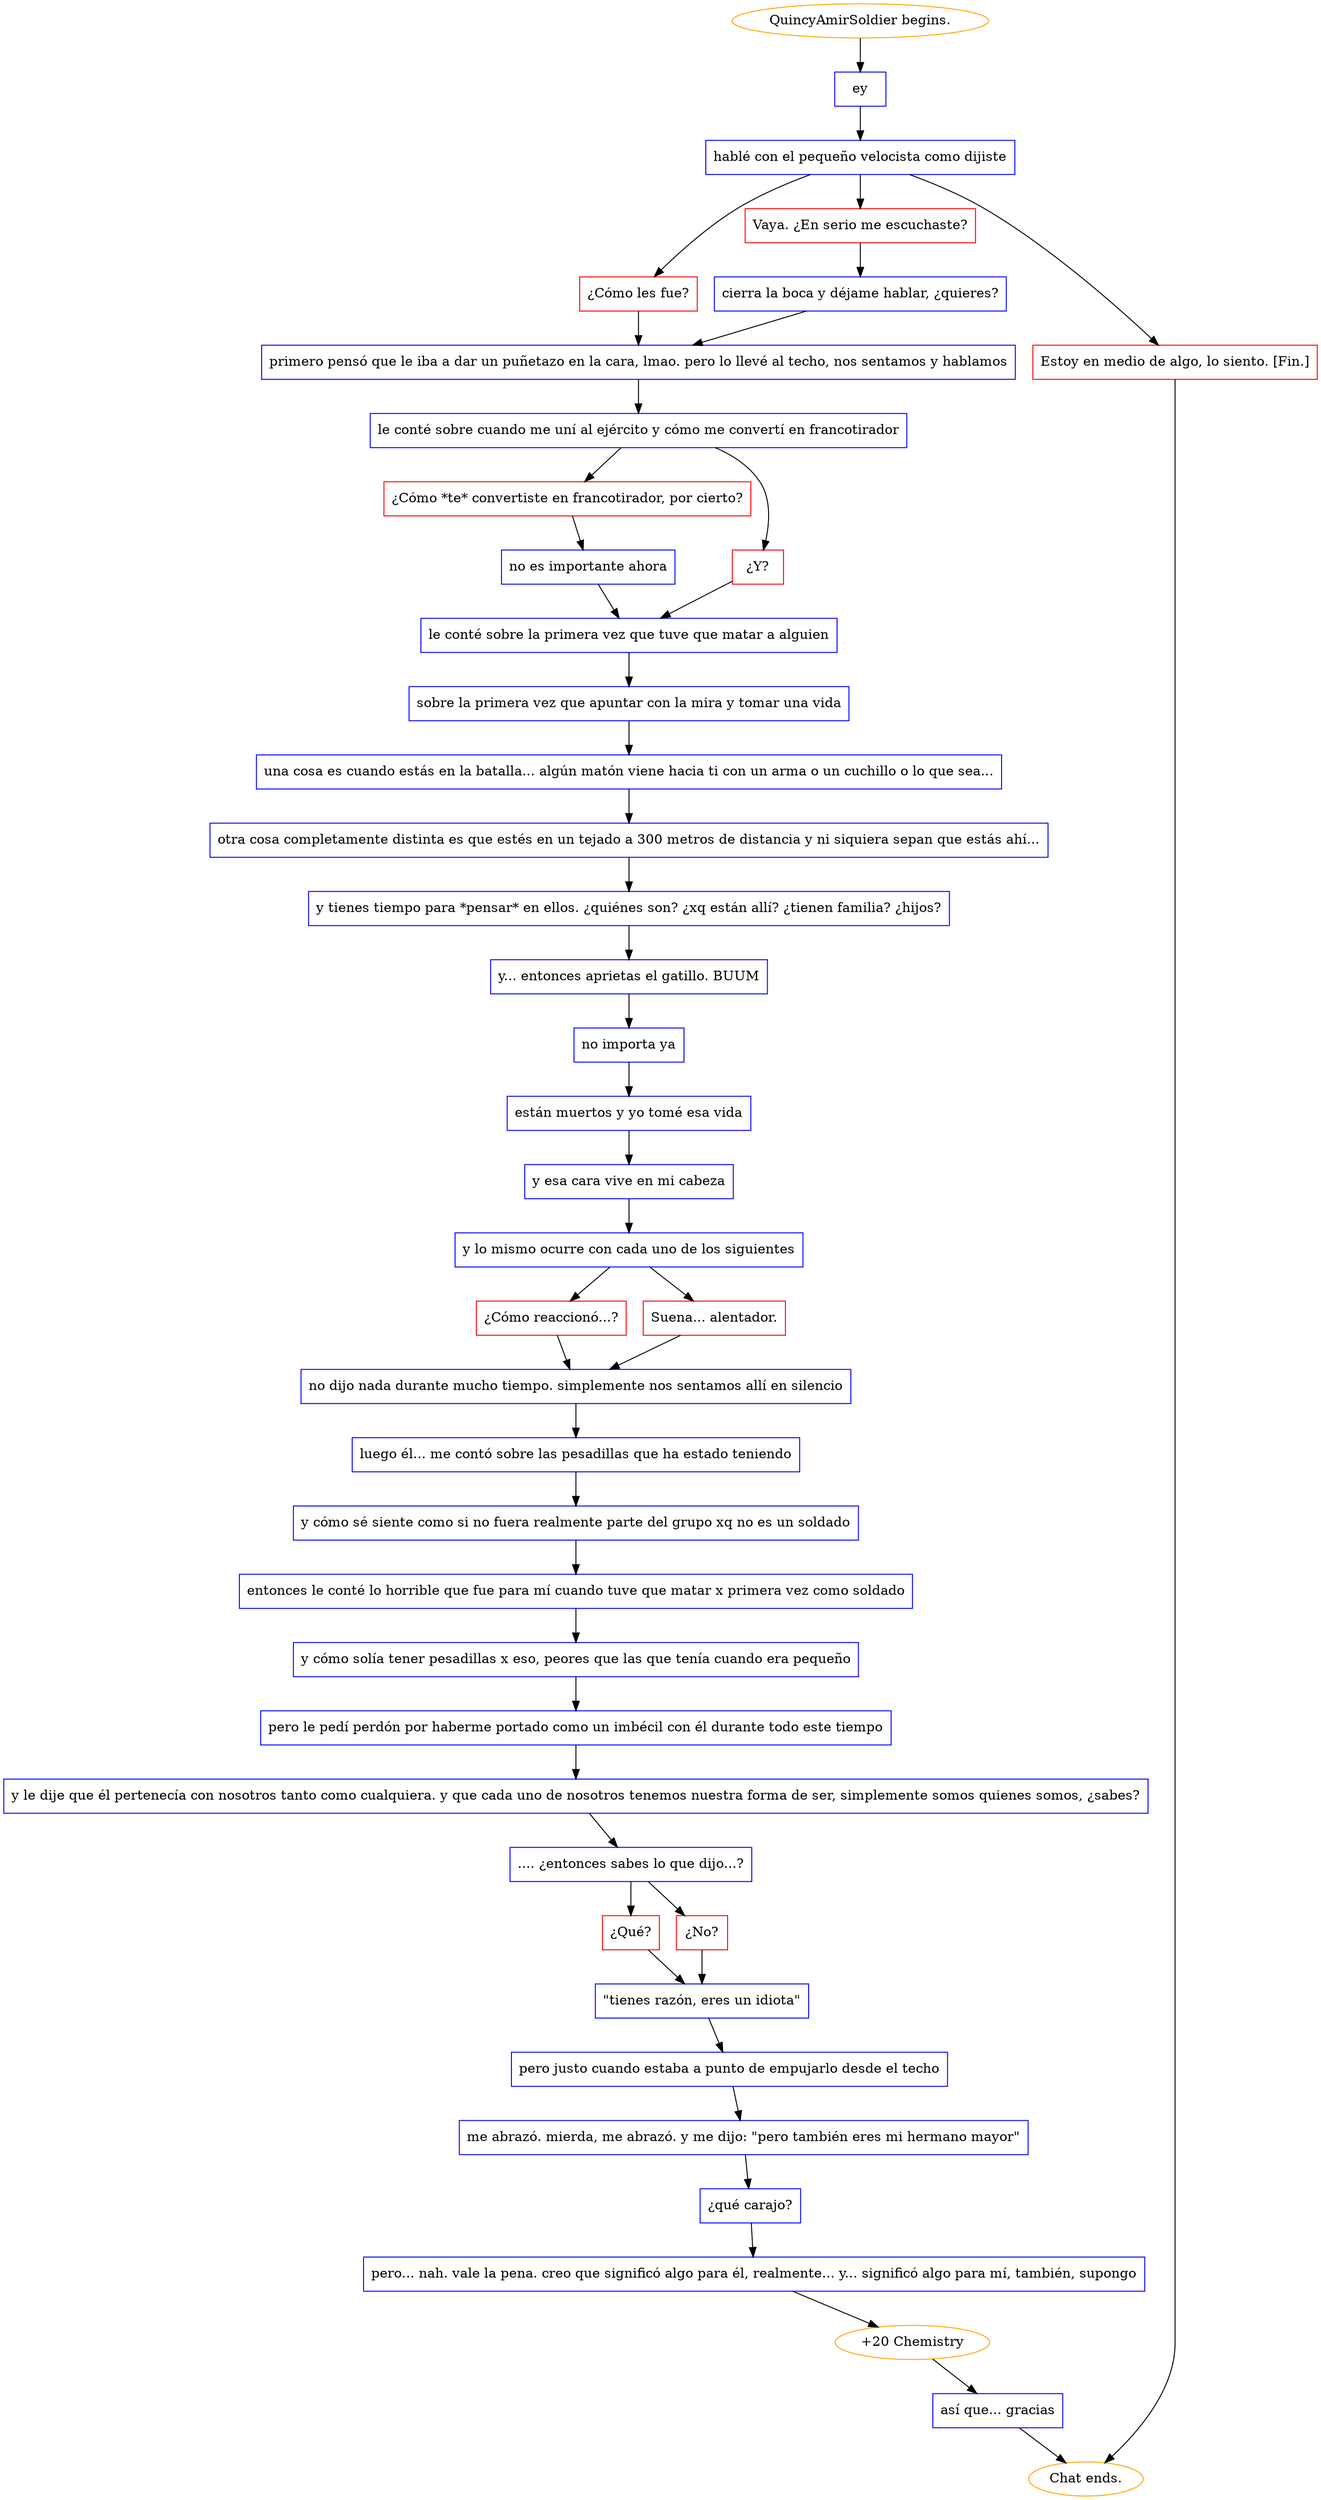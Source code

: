 digraph {
	"QuincyAmirSoldier begins." [color=orange];
		"QuincyAmirSoldier begins." -> j5821159;
	j5821159 [label="ey",shape=box,color=blue];
		j5821159 -> j1352319249;
	j1352319249 [label="hablé con el pequeño velocista como dijiste",shape=box,color=blue];
		j1352319249 -> j2893206483;
		j1352319249 -> j2067973933;
		j1352319249 -> j2652646814;
	j2893206483 [label="¿Cómo les fue?",shape=box,color=red];
		j2893206483 -> j2015233262;
	j2067973933 [label="Vaya. ¿En serio me escuchaste?",shape=box,color=red];
		j2067973933 -> j4104870029;
	j2652646814 [label="Estoy en medio de algo, lo siento. [Fin.]",shape=box,color=red];
		j2652646814 -> "Chat ends.";
	j2015233262 [label="primero pensó que le iba a dar un puñetazo en la cara, lmao. pero lo llevé al techo, nos sentamos y hablamos",shape=box,color=blue];
		j2015233262 -> j4078593334;
	j4104870029 [label="cierra la boca y déjame hablar, ¿quieres?",shape=box,color=blue];
		j4104870029 -> j2015233262;
	"Chat ends." [color=orange];
	j4078593334 [label="le conté sobre cuando me uní al ejército y cómo me convertí en francotirador",shape=box,color=blue];
		j4078593334 -> j1574327518;
		j4078593334 -> j1463822222;
	j1574327518 [label="¿Cómo *te* convertiste en francotirador, por cierto?",shape=box,color=red];
		j1574327518 -> j1727998100;
	j1463822222 [label="¿Y?",shape=box,color=red];
		j1463822222 -> j4079820359;
	j1727998100 [label="no es importante ahora",shape=box,color=blue];
		j1727998100 -> j4079820359;
	j4079820359 [label="le conté sobre la primera vez que tuve que matar a alguien",shape=box,color=blue];
		j4079820359 -> j33393271;
	j33393271 [label="sobre la primera vez que apuntar con la mira y tomar una vida",shape=box,color=blue];
		j33393271 -> j3437782172;
	j3437782172 [label="una cosa es cuando estás en la batalla... algún matón viene hacia ti con un arma o un cuchillo o lo que sea...",shape=box,color=blue];
		j3437782172 -> j2989072001;
	j2989072001 [label="otra cosa completamente distinta es que estés en un tejado a 300 metros de distancia y ni siquiera sepan que estás ahí...",shape=box,color=blue];
		j2989072001 -> j3464370136;
	j3464370136 [label="y tienes tiempo para *pensar* en ellos. ¿quiénes son? ¿xq están allí? ¿tienen familia? ¿hijos?",shape=box,color=blue];
		j3464370136 -> j3798143832;
	j3798143832 [label="y... entonces aprietas el gatillo. BUUM",shape=box,color=blue];
		j3798143832 -> j1899058824;
	j1899058824 [label="no importa ya",shape=box,color=blue];
		j1899058824 -> j97523871;
	j97523871 [label="están muertos y yo tomé esa vida",shape=box,color=blue];
		j97523871 -> j1885832666;
	j1885832666 [label="y esa cara vive en mi cabeza",shape=box,color=blue];
		j1885832666 -> j383381733;
	j383381733 [label="y lo mismo ocurre con cada uno de los siguientes",shape=box,color=blue];
		j383381733 -> j2892520708;
		j383381733 -> j1337366467;
	j2892520708 [label="¿Cómo reaccionó...?",shape=box,color=red];
		j2892520708 -> j2367018002;
	j1337366467 [label="Suena... alentador.",shape=box,color=red];
		j1337366467 -> j2367018002;
	j2367018002 [label="no dijo nada durante mucho tiempo. simplemente nos sentamos allí en silencio",shape=box,color=blue];
		j2367018002 -> j1506967637;
	j1506967637 [label="luego él... me contó sobre las pesadillas que ha estado teniendo",shape=box,color=blue];
		j1506967637 -> j1545918915;
	j1545918915 [label="y cómo sé siente como si no fuera realmente parte del grupo xq no es un soldado",shape=box,color=blue];
		j1545918915 -> j1212248415;
	j1212248415 [label="entonces le conté lo horrible que fue para mí cuando tuve que matar x primera vez como soldado",shape=box,color=blue];
		j1212248415 -> j3819024434;
	j3819024434 [label="y cómo solía tener pesadillas x eso, peores que las que tenía cuando era pequeño",shape=box,color=blue];
		j3819024434 -> j4055827813;
	j4055827813 [label="pero le pedí perdón por haberme portado como un imbécil con él durante todo este tiempo",shape=box,color=blue];
		j4055827813 -> j2492438056;
	j2492438056 [label="y le dije que él pertenecía con nosotros tanto como cualquiera. y que cada uno de nosotros tenemos nuestra forma de ser, simplemente somos quienes somos, ¿sabes?",shape=box,color=blue];
		j2492438056 -> j6126584;
	j6126584 [label=".... ¿entonces sabes lo que dijo...?",shape=box,color=blue];
		j6126584 -> j3365944997;
		j6126584 -> j1252554653;
	j3365944997 [label="¿Qué?",shape=box,color=red];
		j3365944997 -> j1222685750;
	j1252554653 [label="¿No?",shape=box,color=red];
		j1252554653 -> j1222685750;
	j1222685750 [label="\"tienes razón, eres un idiota\"",shape=box,color=blue];
		j1222685750 -> j3487472389;
	j3487472389 [label="pero justo cuando estaba a punto de empujarlo desde el techo",shape=box,color=blue];
		j3487472389 -> j2903770416;
	j2903770416 [label="me abrazó. mierda, me abrazó. y me dijo: \"pero también eres mi hermano mayor\"",shape=box,color=blue];
		j2903770416 -> j388623465;
	j388623465 [label="¿qué carajo?",shape=box,color=blue];
		j388623465 -> j128335949;
	j128335949 [label="pero... nah. vale la pena. creo que significó algo para él, realmente... y... significó algo para mí, también, supongo",shape=box,color=blue];
		j128335949 -> j343614432;
	j343614432 [label="+20 Chemistry",color=orange];
		j343614432 -> j3744649294;
	j3744649294 [label="así que... gracias",shape=box,color=blue];
		j3744649294 -> "Chat ends.";
}